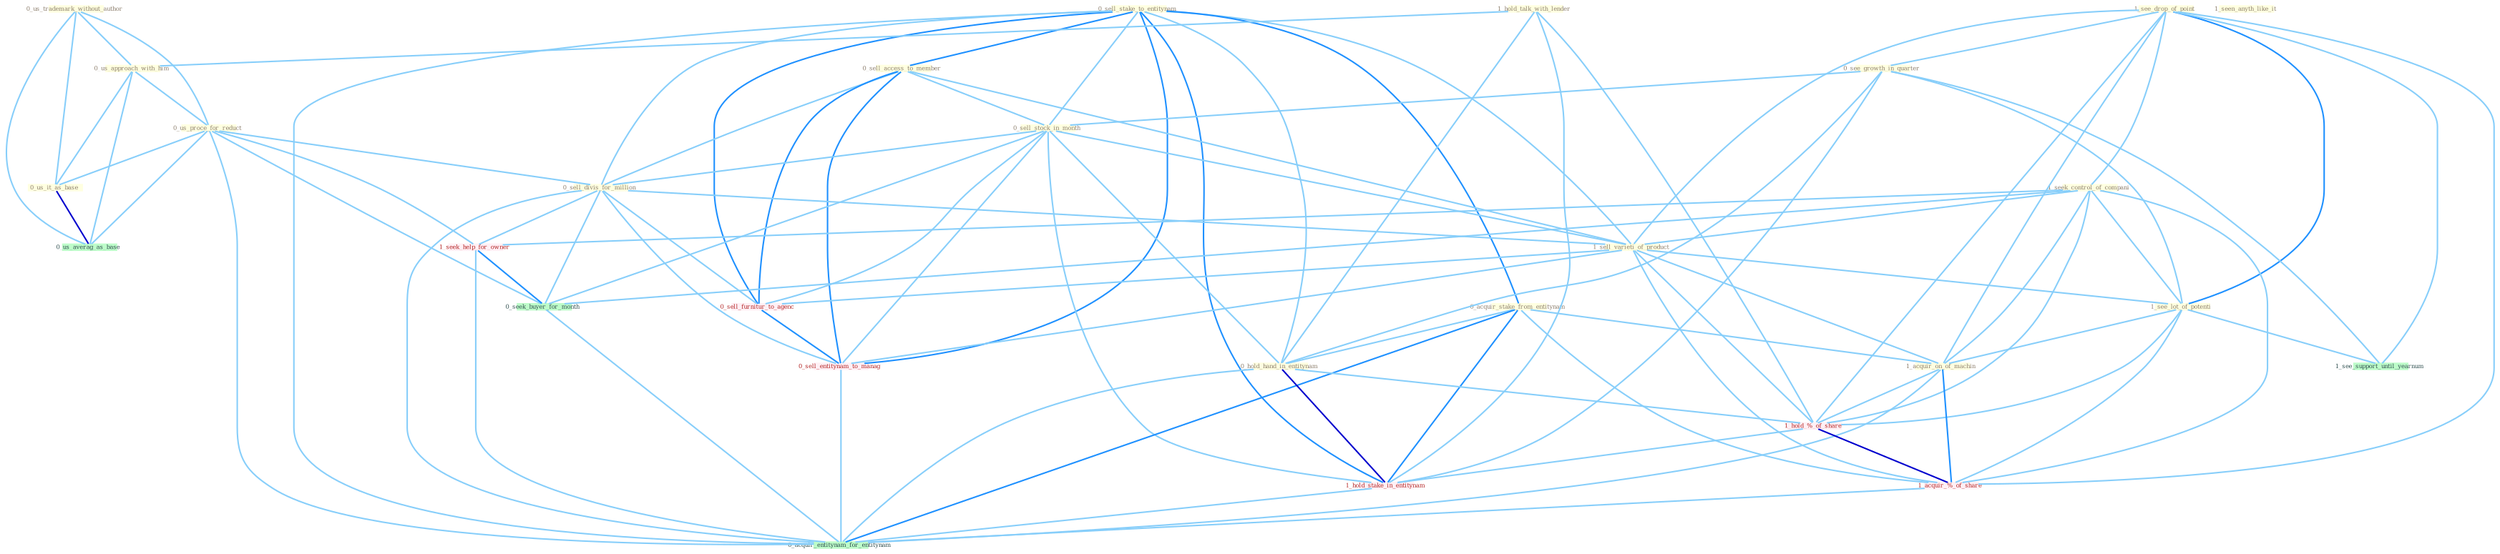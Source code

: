 Graph G{ 
    node
    [shape=polygon,style=filled,width=.5,height=.06,color="#BDFCC9",fixedsize=true,fontsize=4,
    fontcolor="#2f4f4f"];
    {node
    [color="#ffffe0", fontcolor="#8b7d6b"] "0_us_trademark_without_author " "1_see_drop_of_point " "0_sell_stake_to_entitynam " "1_hold_talk_with_lender " "0_us_approach_with_him " "0_sell_access_to_member " "0_us_proce_for_reduct " "1_seek_control_of_compani " "0_see_growth_in_quarter " "0_sell_stock_in_month " "0_sell_divis_for_million " "1_sell_varieti_of_product " "1_see_lot_of_potenti " "0_acquir_stake_from_entitynam " "1_acquir_on_of_machin " "1_seen_anyth_like_it " "0_hold_hand_in_entitynam " "0_us_it_as_base "}
{node [color="#fff0f5", fontcolor="#b22222"] "1_hold_%_of_share " "1_hold_stake_in_entitynam " "1_seek_help_for_owner " "1_acquir_%_of_share " "0_sell_furnitur_to_agenc " "0_sell_entitynam_to_manag "}
edge [color="#B0E2FF"];

	"0_us_trademark_without_author " -- "0_us_approach_with_him " [w="1", color="#87cefa" ];
	"0_us_trademark_without_author " -- "0_us_proce_for_reduct " [w="1", color="#87cefa" ];
	"0_us_trademark_without_author " -- "0_us_it_as_base " [w="1", color="#87cefa" ];
	"0_us_trademark_without_author " -- "0_us_averag_as_base " [w="1", color="#87cefa" ];
	"1_see_drop_of_point " -- "1_seek_control_of_compani " [w="1", color="#87cefa" ];
	"1_see_drop_of_point " -- "0_see_growth_in_quarter " [w="1", color="#87cefa" ];
	"1_see_drop_of_point " -- "1_sell_varieti_of_product " [w="1", color="#87cefa" ];
	"1_see_drop_of_point " -- "1_see_lot_of_potenti " [w="2", color="#1e90ff" , len=0.8];
	"1_see_drop_of_point " -- "1_acquir_on_of_machin " [w="1", color="#87cefa" ];
	"1_see_drop_of_point " -- "1_hold_%_of_share " [w="1", color="#87cefa" ];
	"1_see_drop_of_point " -- "1_acquir_%_of_share " [w="1", color="#87cefa" ];
	"1_see_drop_of_point " -- "1_see_support_until_yearnum " [w="1", color="#87cefa" ];
	"0_sell_stake_to_entitynam " -- "0_sell_access_to_member " [w="2", color="#1e90ff" , len=0.8];
	"0_sell_stake_to_entitynam " -- "0_sell_stock_in_month " [w="1", color="#87cefa" ];
	"0_sell_stake_to_entitynam " -- "0_sell_divis_for_million " [w="1", color="#87cefa" ];
	"0_sell_stake_to_entitynam " -- "1_sell_varieti_of_product " [w="1", color="#87cefa" ];
	"0_sell_stake_to_entitynam " -- "0_acquir_stake_from_entitynam " [w="2", color="#1e90ff" , len=0.8];
	"0_sell_stake_to_entitynam " -- "0_hold_hand_in_entitynam " [w="1", color="#87cefa" ];
	"0_sell_stake_to_entitynam " -- "1_hold_stake_in_entitynam " [w="2", color="#1e90ff" , len=0.8];
	"0_sell_stake_to_entitynam " -- "0_sell_furnitur_to_agenc " [w="2", color="#1e90ff" , len=0.8];
	"0_sell_stake_to_entitynam " -- "0_sell_entitynam_to_manag " [w="2", color="#1e90ff" , len=0.8];
	"0_sell_stake_to_entitynam " -- "0_acquir_entitynam_for_entitynam " [w="1", color="#87cefa" ];
	"1_hold_talk_with_lender " -- "0_us_approach_with_him " [w="1", color="#87cefa" ];
	"1_hold_talk_with_lender " -- "0_hold_hand_in_entitynam " [w="1", color="#87cefa" ];
	"1_hold_talk_with_lender " -- "1_hold_%_of_share " [w="1", color="#87cefa" ];
	"1_hold_talk_with_lender " -- "1_hold_stake_in_entitynam " [w="1", color="#87cefa" ];
	"0_us_approach_with_him " -- "0_us_proce_for_reduct " [w="1", color="#87cefa" ];
	"0_us_approach_with_him " -- "0_us_it_as_base " [w="1", color="#87cefa" ];
	"0_us_approach_with_him " -- "0_us_averag_as_base " [w="1", color="#87cefa" ];
	"0_sell_access_to_member " -- "0_sell_stock_in_month " [w="1", color="#87cefa" ];
	"0_sell_access_to_member " -- "0_sell_divis_for_million " [w="1", color="#87cefa" ];
	"0_sell_access_to_member " -- "1_sell_varieti_of_product " [w="1", color="#87cefa" ];
	"0_sell_access_to_member " -- "0_sell_furnitur_to_agenc " [w="2", color="#1e90ff" , len=0.8];
	"0_sell_access_to_member " -- "0_sell_entitynam_to_manag " [w="2", color="#1e90ff" , len=0.8];
	"0_us_proce_for_reduct " -- "0_sell_divis_for_million " [w="1", color="#87cefa" ];
	"0_us_proce_for_reduct " -- "0_us_it_as_base " [w="1", color="#87cefa" ];
	"0_us_proce_for_reduct " -- "1_seek_help_for_owner " [w="1", color="#87cefa" ];
	"0_us_proce_for_reduct " -- "0_seek_buyer_for_month " [w="1", color="#87cefa" ];
	"0_us_proce_for_reduct " -- "0_us_averag_as_base " [w="1", color="#87cefa" ];
	"0_us_proce_for_reduct " -- "0_acquir_entitynam_for_entitynam " [w="1", color="#87cefa" ];
	"1_seek_control_of_compani " -- "1_sell_varieti_of_product " [w="1", color="#87cefa" ];
	"1_seek_control_of_compani " -- "1_see_lot_of_potenti " [w="1", color="#87cefa" ];
	"1_seek_control_of_compani " -- "1_acquir_on_of_machin " [w="1", color="#87cefa" ];
	"1_seek_control_of_compani " -- "1_hold_%_of_share " [w="1", color="#87cefa" ];
	"1_seek_control_of_compani " -- "1_seek_help_for_owner " [w="1", color="#87cefa" ];
	"1_seek_control_of_compani " -- "0_seek_buyer_for_month " [w="1", color="#87cefa" ];
	"1_seek_control_of_compani " -- "1_acquir_%_of_share " [w="1", color="#87cefa" ];
	"0_see_growth_in_quarter " -- "0_sell_stock_in_month " [w="1", color="#87cefa" ];
	"0_see_growth_in_quarter " -- "1_see_lot_of_potenti " [w="1", color="#87cefa" ];
	"0_see_growth_in_quarter " -- "0_hold_hand_in_entitynam " [w="1", color="#87cefa" ];
	"0_see_growth_in_quarter " -- "1_hold_stake_in_entitynam " [w="1", color="#87cefa" ];
	"0_see_growth_in_quarter " -- "1_see_support_until_yearnum " [w="1", color="#87cefa" ];
	"0_sell_stock_in_month " -- "0_sell_divis_for_million " [w="1", color="#87cefa" ];
	"0_sell_stock_in_month " -- "1_sell_varieti_of_product " [w="1", color="#87cefa" ];
	"0_sell_stock_in_month " -- "0_hold_hand_in_entitynam " [w="1", color="#87cefa" ];
	"0_sell_stock_in_month " -- "1_hold_stake_in_entitynam " [w="1", color="#87cefa" ];
	"0_sell_stock_in_month " -- "0_seek_buyer_for_month " [w="1", color="#87cefa" ];
	"0_sell_stock_in_month " -- "0_sell_furnitur_to_agenc " [w="1", color="#87cefa" ];
	"0_sell_stock_in_month " -- "0_sell_entitynam_to_manag " [w="1", color="#87cefa" ];
	"0_sell_divis_for_million " -- "1_sell_varieti_of_product " [w="1", color="#87cefa" ];
	"0_sell_divis_for_million " -- "1_seek_help_for_owner " [w="1", color="#87cefa" ];
	"0_sell_divis_for_million " -- "0_seek_buyer_for_month " [w="1", color="#87cefa" ];
	"0_sell_divis_for_million " -- "0_sell_furnitur_to_agenc " [w="1", color="#87cefa" ];
	"0_sell_divis_for_million " -- "0_sell_entitynam_to_manag " [w="1", color="#87cefa" ];
	"0_sell_divis_for_million " -- "0_acquir_entitynam_for_entitynam " [w="1", color="#87cefa" ];
	"1_sell_varieti_of_product " -- "1_see_lot_of_potenti " [w="1", color="#87cefa" ];
	"1_sell_varieti_of_product " -- "1_acquir_on_of_machin " [w="1", color="#87cefa" ];
	"1_sell_varieti_of_product " -- "1_hold_%_of_share " [w="1", color="#87cefa" ];
	"1_sell_varieti_of_product " -- "1_acquir_%_of_share " [w="1", color="#87cefa" ];
	"1_sell_varieti_of_product " -- "0_sell_furnitur_to_agenc " [w="1", color="#87cefa" ];
	"1_sell_varieti_of_product " -- "0_sell_entitynam_to_manag " [w="1", color="#87cefa" ];
	"1_see_lot_of_potenti " -- "1_acquir_on_of_machin " [w="1", color="#87cefa" ];
	"1_see_lot_of_potenti " -- "1_hold_%_of_share " [w="1", color="#87cefa" ];
	"1_see_lot_of_potenti " -- "1_acquir_%_of_share " [w="1", color="#87cefa" ];
	"1_see_lot_of_potenti " -- "1_see_support_until_yearnum " [w="1", color="#87cefa" ];
	"0_acquir_stake_from_entitynam " -- "1_acquir_on_of_machin " [w="1", color="#87cefa" ];
	"0_acquir_stake_from_entitynam " -- "0_hold_hand_in_entitynam " [w="1", color="#87cefa" ];
	"0_acquir_stake_from_entitynam " -- "1_hold_stake_in_entitynam " [w="2", color="#1e90ff" , len=0.8];
	"0_acquir_stake_from_entitynam " -- "1_acquir_%_of_share " [w="1", color="#87cefa" ];
	"0_acquir_stake_from_entitynam " -- "0_acquir_entitynam_for_entitynam " [w="2", color="#1e90ff" , len=0.8];
	"1_acquir_on_of_machin " -- "1_hold_%_of_share " [w="1", color="#87cefa" ];
	"1_acquir_on_of_machin " -- "1_acquir_%_of_share " [w="2", color="#1e90ff" , len=0.8];
	"1_acquir_on_of_machin " -- "0_acquir_entitynam_for_entitynam " [w="1", color="#87cefa" ];
	"0_hold_hand_in_entitynam " -- "1_hold_%_of_share " [w="1", color="#87cefa" ];
	"0_hold_hand_in_entitynam " -- "1_hold_stake_in_entitynam " [w="3", color="#0000cd" , len=0.6];
	"0_hold_hand_in_entitynam " -- "0_acquir_entitynam_for_entitynam " [w="1", color="#87cefa" ];
	"0_us_it_as_base " -- "0_us_averag_as_base " [w="3", color="#0000cd" , len=0.6];
	"1_hold_%_of_share " -- "1_hold_stake_in_entitynam " [w="1", color="#87cefa" ];
	"1_hold_%_of_share " -- "1_acquir_%_of_share " [w="3", color="#0000cd" , len=0.6];
	"1_hold_stake_in_entitynam " -- "0_acquir_entitynam_for_entitynam " [w="1", color="#87cefa" ];
	"1_seek_help_for_owner " -- "0_seek_buyer_for_month " [w="2", color="#1e90ff" , len=0.8];
	"1_seek_help_for_owner " -- "0_acquir_entitynam_for_entitynam " [w="1", color="#87cefa" ];
	"0_seek_buyer_for_month " -- "0_acquir_entitynam_for_entitynam " [w="1", color="#87cefa" ];
	"1_acquir_%_of_share " -- "0_acquir_entitynam_for_entitynam " [w="1", color="#87cefa" ];
	"0_sell_furnitur_to_agenc " -- "0_sell_entitynam_to_manag " [w="2", color="#1e90ff" , len=0.8];
	"0_sell_entitynam_to_manag " -- "0_acquir_entitynam_for_entitynam " [w="1", color="#87cefa" ];
}